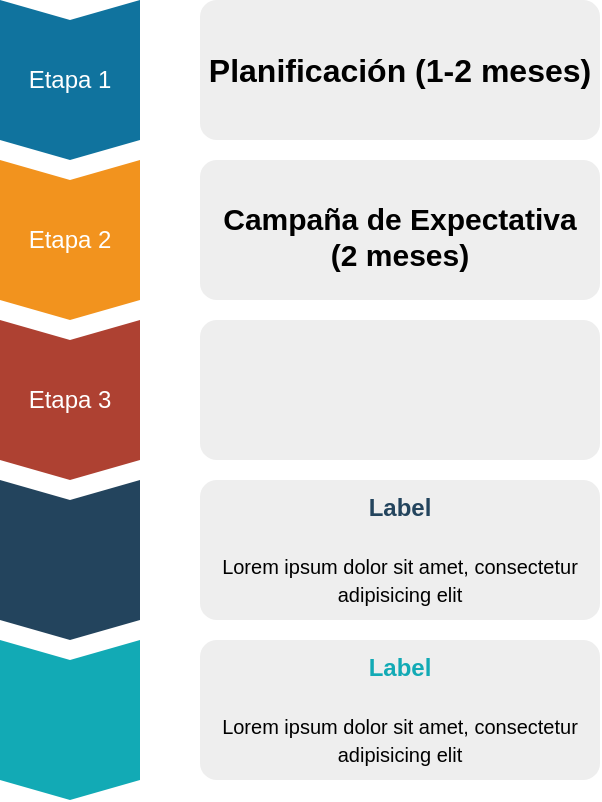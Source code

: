 <mxfile version="22.1.5" type="github">
  <diagram name="Seite-1" id="CYLo4CAt3yAF9crHOzIQ">
    <mxGraphModel dx="746" dy="388" grid="1" gridSize="10" guides="1" tooltips="1" connect="1" arrows="1" fold="1" page="1" pageScale="1" pageWidth="827" pageHeight="1169" math="0" shadow="0">
      <root>
        <mxCell id="0" />
        <mxCell id="1" parent="0" />
        <mxCell id="VDFsxiUtNaGhofnKfX0_-1" value="&lt;font color=&quot;#ffffff&quot;&gt;Etapa 1&lt;/font&gt;" style="shape=step;perimeter=stepPerimeter;whiteSpace=wrap;html=1;fixedSize=1;size=10;direction=south;fillColor=#10739E;strokeColor=none;rounded=0;" vertex="1" parent="1">
          <mxGeometry x="230" y="10" width="70" height="80" as="geometry" />
        </mxCell>
        <mxCell id="VDFsxiUtNaGhofnKfX0_-2" value="&lt;font color=&quot;#ffffff&quot;&gt;Etapa 2&lt;/font&gt;" style="shape=step;perimeter=stepPerimeter;whiteSpace=wrap;html=1;fixedSize=1;size=10;direction=south;fillColor=#F2931E;strokeColor=none;rounded=0;" vertex="1" parent="1">
          <mxGeometry x="230" y="90" width="70" height="80" as="geometry" />
        </mxCell>
        <mxCell id="VDFsxiUtNaGhofnKfX0_-3" value="&lt;font color=&quot;#ffffff&quot;&gt;Etapa 3&lt;/font&gt;" style="shape=step;perimeter=stepPerimeter;whiteSpace=wrap;html=1;fixedSize=1;size=10;direction=south;fillColor=#AE4132;strokeColor=none;rounded=0;" vertex="1" parent="1">
          <mxGeometry x="230" y="170" width="70" height="80" as="geometry" />
        </mxCell>
        <mxCell id="VDFsxiUtNaGhofnKfX0_-4" value="" style="shape=step;perimeter=stepPerimeter;whiteSpace=wrap;html=1;fixedSize=1;size=10;direction=south;fillColor=#23445D;strokeColor=none;rounded=0;" vertex="1" parent="1">
          <mxGeometry x="230" y="250" width="70" height="80" as="geometry" />
        </mxCell>
        <mxCell id="VDFsxiUtNaGhofnKfX0_-5" value="" style="shape=step;perimeter=stepPerimeter;whiteSpace=wrap;html=1;fixedSize=1;size=10;direction=south;fillColor=#12AAB5;strokeColor=none;rounded=0;" vertex="1" parent="1">
          <mxGeometry x="230" y="330" width="70" height="80" as="geometry" />
        </mxCell>
        <mxCell id="VDFsxiUtNaGhofnKfX0_-6" value="&lt;font style=&quot;font-size: 16px;&quot;&gt;&lt;b&gt;&lt;br&gt;Planificación (1-2 meses)&lt;/b&gt;&lt;/font&gt;" style="rounded=1;strokeColor=none;fillColor=#EEEEEE;align=center;arcSize=12;verticalAlign=top;whiteSpace=wrap;html=1;fontSize=12;" vertex="1" parent="1">
          <mxGeometry x="330" y="10" width="200" height="70" as="geometry" />
        </mxCell>
        <mxCell id="VDFsxiUtNaGhofnKfX0_-7" value="&lt;br&gt;&lt;b style=&quot;font-size: 15px;&quot;&gt;Campaña de Expectativa&lt;br&gt;(2 meses)&lt;/b&gt;" style="rounded=1;strokeColor=none;fillColor=#EEEEEE;align=center;arcSize=12;verticalAlign=top;whiteSpace=wrap;html=1;fontSize=12;" vertex="1" parent="1">
          <mxGeometry x="330" y="90" width="200" height="70" as="geometry" />
        </mxCell>
        <mxCell id="VDFsxiUtNaGhofnKfX0_-8" value="&lt;br&gt;" style="rounded=1;strokeColor=none;fillColor=#EEEEEE;align=center;arcSize=12;verticalAlign=top;whiteSpace=wrap;html=1;fontSize=12;" vertex="1" parent="1">
          <mxGeometry x="330" y="170" width="200" height="70" as="geometry" />
        </mxCell>
        <mxCell id="VDFsxiUtNaGhofnKfX0_-9" value="&lt;font style=&quot;font-size: 10px&quot;&gt;&lt;font style=&quot;font-size: 12px&quot; color=&quot;#23445D&quot;&gt;&lt;b&gt;Label&lt;/b&gt;&lt;/font&gt;&lt;br&gt;&lt;br&gt;&lt;font size=&quot;1&quot;&gt;Lorem ipsum dolor sit amet, consectetur adipisicing elit&lt;/font&gt;&lt;/font&gt;" style="rounded=1;strokeColor=none;fillColor=#EEEEEE;align=center;arcSize=12;verticalAlign=top;whiteSpace=wrap;html=1;fontSize=12;" vertex="1" parent="1">
          <mxGeometry x="330" y="250" width="200" height="70" as="geometry" />
        </mxCell>
        <mxCell id="VDFsxiUtNaGhofnKfX0_-10" value="&lt;font style=&quot;font-size: 10px&quot;&gt;&lt;font style=&quot;font-size: 12px&quot; color=&quot;#12AAB5&quot;&gt;&lt;b&gt;Label&lt;/b&gt;&lt;/font&gt;&lt;br&gt;&lt;br&gt;&lt;font size=&quot;1&quot;&gt;Lorem ipsum dolor sit amet, consectetur adipisicing elit&lt;/font&gt;&lt;/font&gt;" style="rounded=1;strokeColor=none;fillColor=#EEEEEE;align=center;arcSize=12;verticalAlign=top;whiteSpace=wrap;html=1;fontSize=12;" vertex="1" parent="1">
          <mxGeometry x="330" y="330" width="200" height="70" as="geometry" />
        </mxCell>
      </root>
    </mxGraphModel>
  </diagram>
</mxfile>
